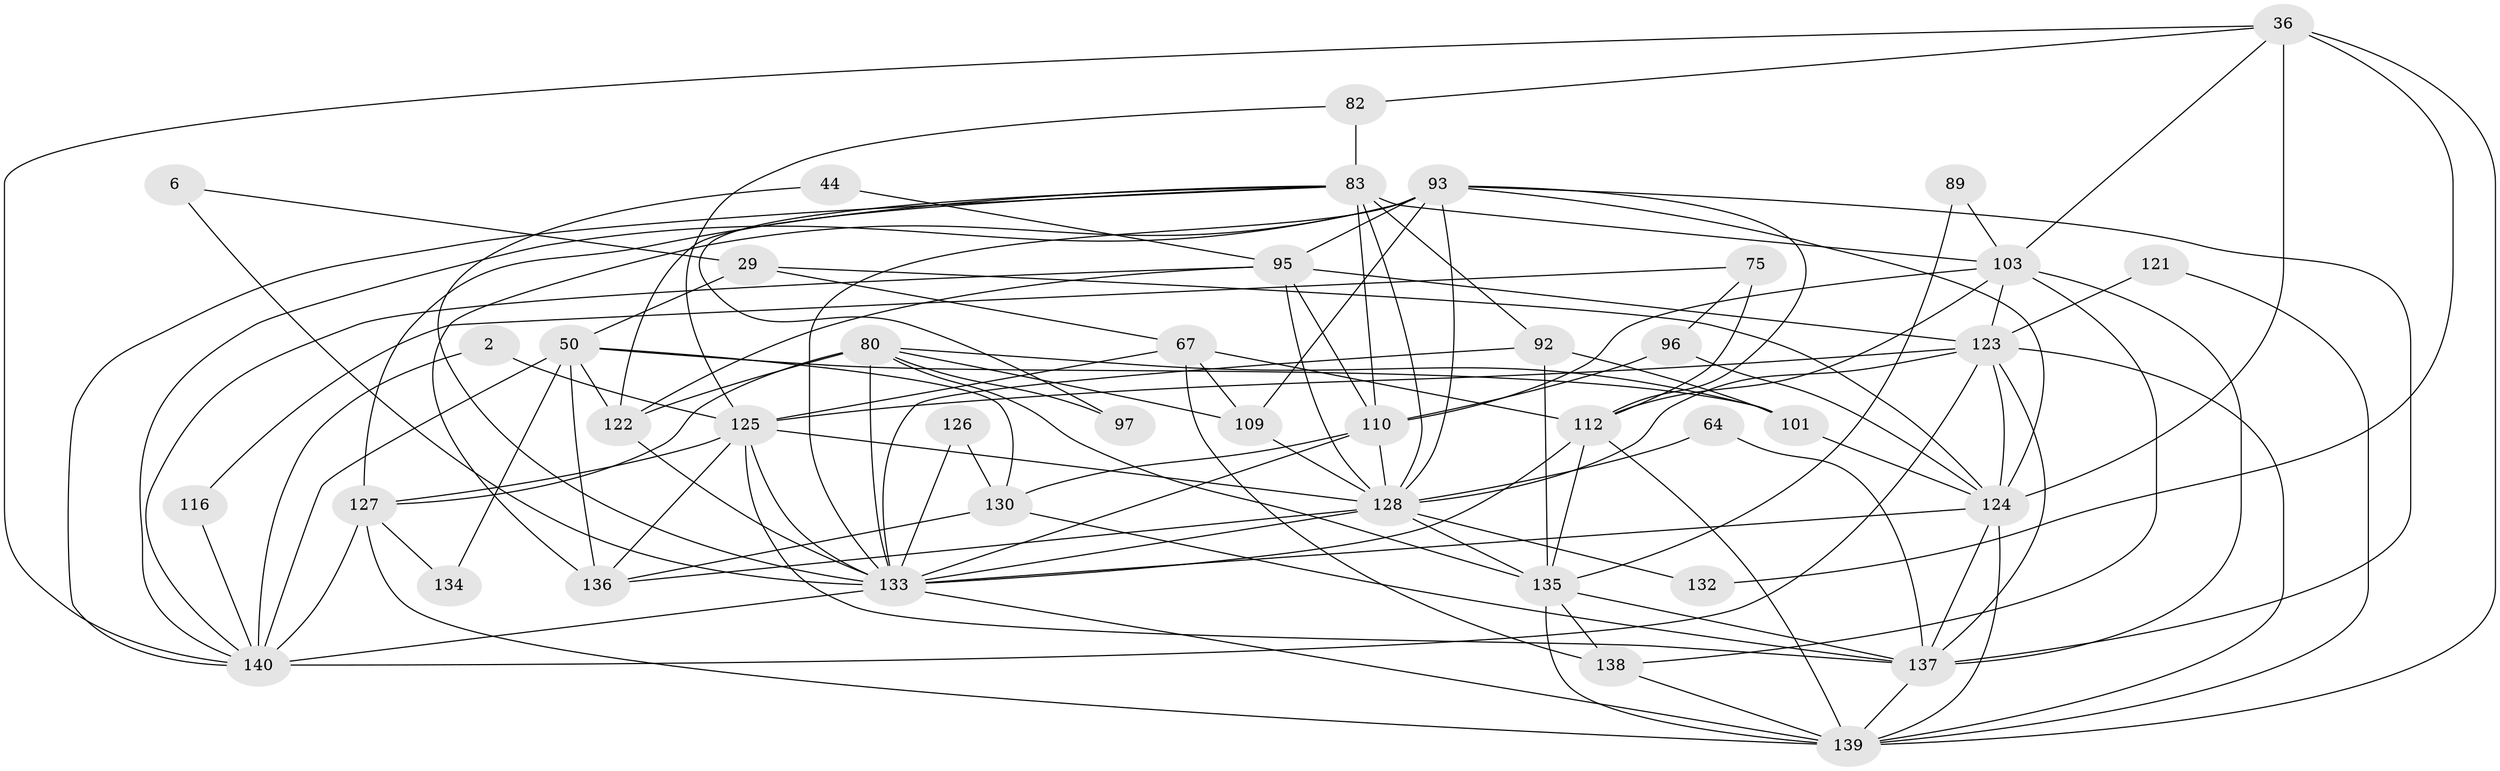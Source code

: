 // original degree distribution, {3: 0.2357142857142857, 2: 0.16428571428571428, 4: 0.25, 6: 0.05, 5: 0.2357142857142857, 7: 0.04285714285714286, 8: 0.014285714285714285, 10: 0.007142857142857143}
// Generated by graph-tools (version 1.1) at 2025/55/03/04/25 21:55:19]
// undirected, 42 vertices, 117 edges
graph export_dot {
graph [start="1"]
  node [color=gray90,style=filled];
  2;
  6;
  29;
  36;
  44;
  50 [super="+4+32"];
  64;
  67 [super="+48"];
  75 [super="+40"];
  80 [super="+37"];
  82;
  83 [super="+65+60"];
  89;
  92;
  93 [super="+28+88"];
  95;
  96;
  97;
  101 [super="+1+74"];
  103 [super="+59+99"];
  109 [super="+56"];
  110 [super="+17+107"];
  112 [super="+100"];
  116;
  121;
  122 [super="+24+86"];
  123 [super="+55+73+111"];
  124 [super="+98+49"];
  125 [super="+69+94+90"];
  126;
  127 [super="+105+102+119"];
  128 [super="+104+114"];
  130 [super="+117"];
  132;
  133 [super="+11+131+108+72+62"];
  134;
  135 [super="+76+115+70"];
  136 [super="+120+47"];
  137 [super="+33+19+129"];
  138 [super="+35"];
  139 [super="+34+39+118+106"];
  140 [super="+51+71"];
  2 -- 140;
  2 -- 125;
  6 -- 29;
  6 -- 133;
  29 -- 124 [weight=3];
  29 -- 50;
  29 -- 67;
  36 -- 82;
  36 -- 124;
  36 -- 132;
  36 -- 140;
  36 -- 103;
  36 -- 139 [weight=2];
  44 -- 95;
  44 -- 133;
  50 -- 134;
  50 -- 136 [weight=3];
  50 -- 130;
  50 -- 140 [weight=2];
  50 -- 122;
  50 -- 101;
  64 -- 137;
  64 -- 128;
  67 -- 112 [weight=2];
  67 -- 109;
  67 -- 125 [weight=2];
  67 -- 138 [weight=2];
  75 -- 96;
  75 -- 112 [weight=3];
  75 -- 116;
  80 -- 97;
  80 -- 109 [weight=2];
  80 -- 101;
  80 -- 133 [weight=4];
  80 -- 127;
  80 -- 135;
  80 -- 122;
  82 -- 83;
  82 -- 125;
  83 -- 92 [weight=2];
  83 -- 103;
  83 -- 140;
  83 -- 122;
  83 -- 97;
  83 -- 110;
  83 -- 127;
  83 -- 128;
  89 -- 103;
  89 -- 135;
  92 -- 135 [weight=3];
  92 -- 101;
  92 -- 133;
  93 -- 109;
  93 -- 133 [weight=4];
  93 -- 136 [weight=3];
  93 -- 137 [weight=4];
  93 -- 124;
  93 -- 128 [weight=2];
  93 -- 140;
  93 -- 112;
  93 -- 95;
  95 -- 140;
  95 -- 122;
  95 -- 110;
  95 -- 123 [weight=2];
  95 -- 128;
  96 -- 110;
  96 -- 124;
  101 -- 124;
  103 -- 112 [weight=2];
  103 -- 110 [weight=2];
  103 -- 137 [weight=3];
  103 -- 138;
  103 -- 123 [weight=3];
  109 -- 128;
  110 -- 130;
  110 -- 133 [weight=4];
  110 -- 128;
  112 -- 135;
  112 -- 133;
  112 -- 139 [weight=2];
  116 -- 140;
  121 -- 139;
  121 -- 123;
  122 -- 133;
  123 -- 140;
  123 -- 139 [weight=2];
  123 -- 128 [weight=3];
  123 -- 137;
  123 -- 124;
  123 -- 125 [weight=2];
  124 -- 133;
  124 -- 137;
  124 -- 139;
  125 -- 133 [weight=3];
  125 -- 136 [weight=2];
  125 -- 127 [weight=3];
  125 -- 128 [weight=3];
  125 -- 137 [weight=2];
  126 -- 130;
  126 -- 133 [weight=3];
  127 -- 134;
  127 -- 140;
  127 -- 139 [weight=4];
  128 -- 132;
  128 -- 133 [weight=2];
  128 -- 135;
  128 -- 136;
  130 -- 136;
  130 -- 137;
  133 -- 140;
  133 -- 139 [weight=4];
  135 -- 137 [weight=2];
  135 -- 138;
  135 -- 139;
  137 -- 139 [weight=5];
  138 -- 139;
}
